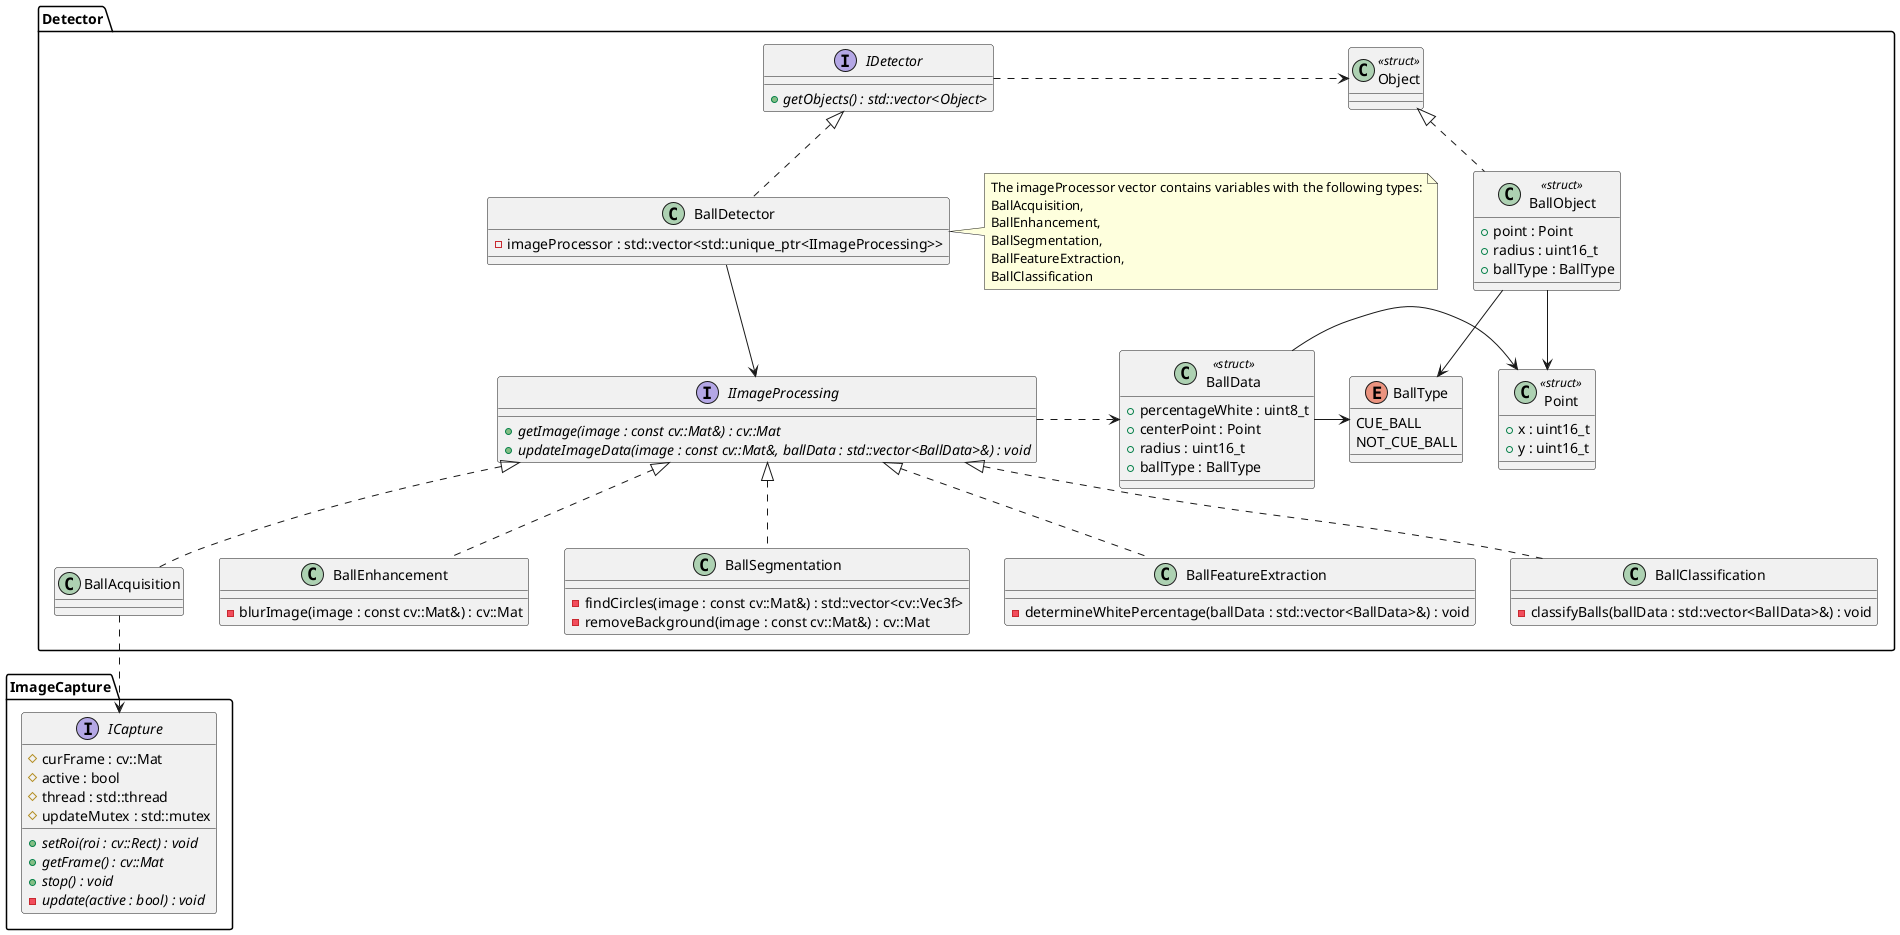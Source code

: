 @startuml

package ImageCapture
{
    interface ICapture
    {
        # curFrame : cv::Mat
        # active : bool
        # thread : std::thread
        # updateMutex : std::mutex
        + //setRoi(roi : cv::Rect) : void//
        + //getFrame() : cv::Mat//
        + //stop() : void//
        - //update(active : bool) : void//
    }
}

package Detector {
    class Object <<struct>> {

    }

    class BallObject <<struct>> {
        + point : Point
        + radius : uint16_t
        + ballType : BallType
    }

    class Point <<struct>> {
        + x : uint16_t
        + y : uint16_t
    }

    enum BallType {
        CUE_BALL
        NOT_CUE_BALL
    }

    interface IDetector {
        + //getObjects() : std::vector<Object>//
    }

    class BallDetector {
        - imageProcessor : std::vector<std::unique_ptr<IImageProcessing>> 
    }

    note "The imageProcessor vector contains variables with the following types:\nBallAcquisition,\nBallEnhancement,\nBallSegmentation,\nBallFeatureExtraction,\nBallClassification" as BallDetectorNode

    interface IImageProcessing {
        + //getImage(image : const cv::Mat&) : cv::Mat//
        + //updateImageData(image : const cv::Mat&, ballData : std::vector<BallData>&) : void//
    }

    class BallData <<struct>> {
        + percentageWhite : uint8_t
        + centerPoint : Point
        + radius : uint16_t
        + ballType : BallType
    }

    class BallAcquisition {

    }

    class BallEnhancement {
        - blurImage(image : const cv::Mat&) : cv::Mat
    }

    class BallSegmentation {
        - findCircles(image : const cv::Mat&) : std::vector<cv::Vec3f>
        - removeBackground(image : const cv::Mat&) : cv::Mat
    }

    class BallFeatureExtraction {
        - determineWhitePercentage(ballData : std::vector<BallData>&) : void
    }

    class BallClassification {
        - classifyBalls(ballData : std::vector<BallData>&) : void
    }
}



IDetector <|.. BallDetector
IDetector .> Object
Object <|.. BallObject
BallObject --> Point
BallObject --> BallType
BallAcquisition ..> ICapture
IImageProcessing <|.. BallAcquisition
IImageProcessing <|.. BallEnhancement
IImageProcessing <|.. BallSegmentation
IImageProcessing <|.. BallFeatureExtraction
IImageProcessing <|.. BallClassification
IImageProcessing .> BallData
BallDetector --> IImageProcessing
BallDetector - BallDetectorNode
BallData -> Point
BallData -> BallType

@enduml
